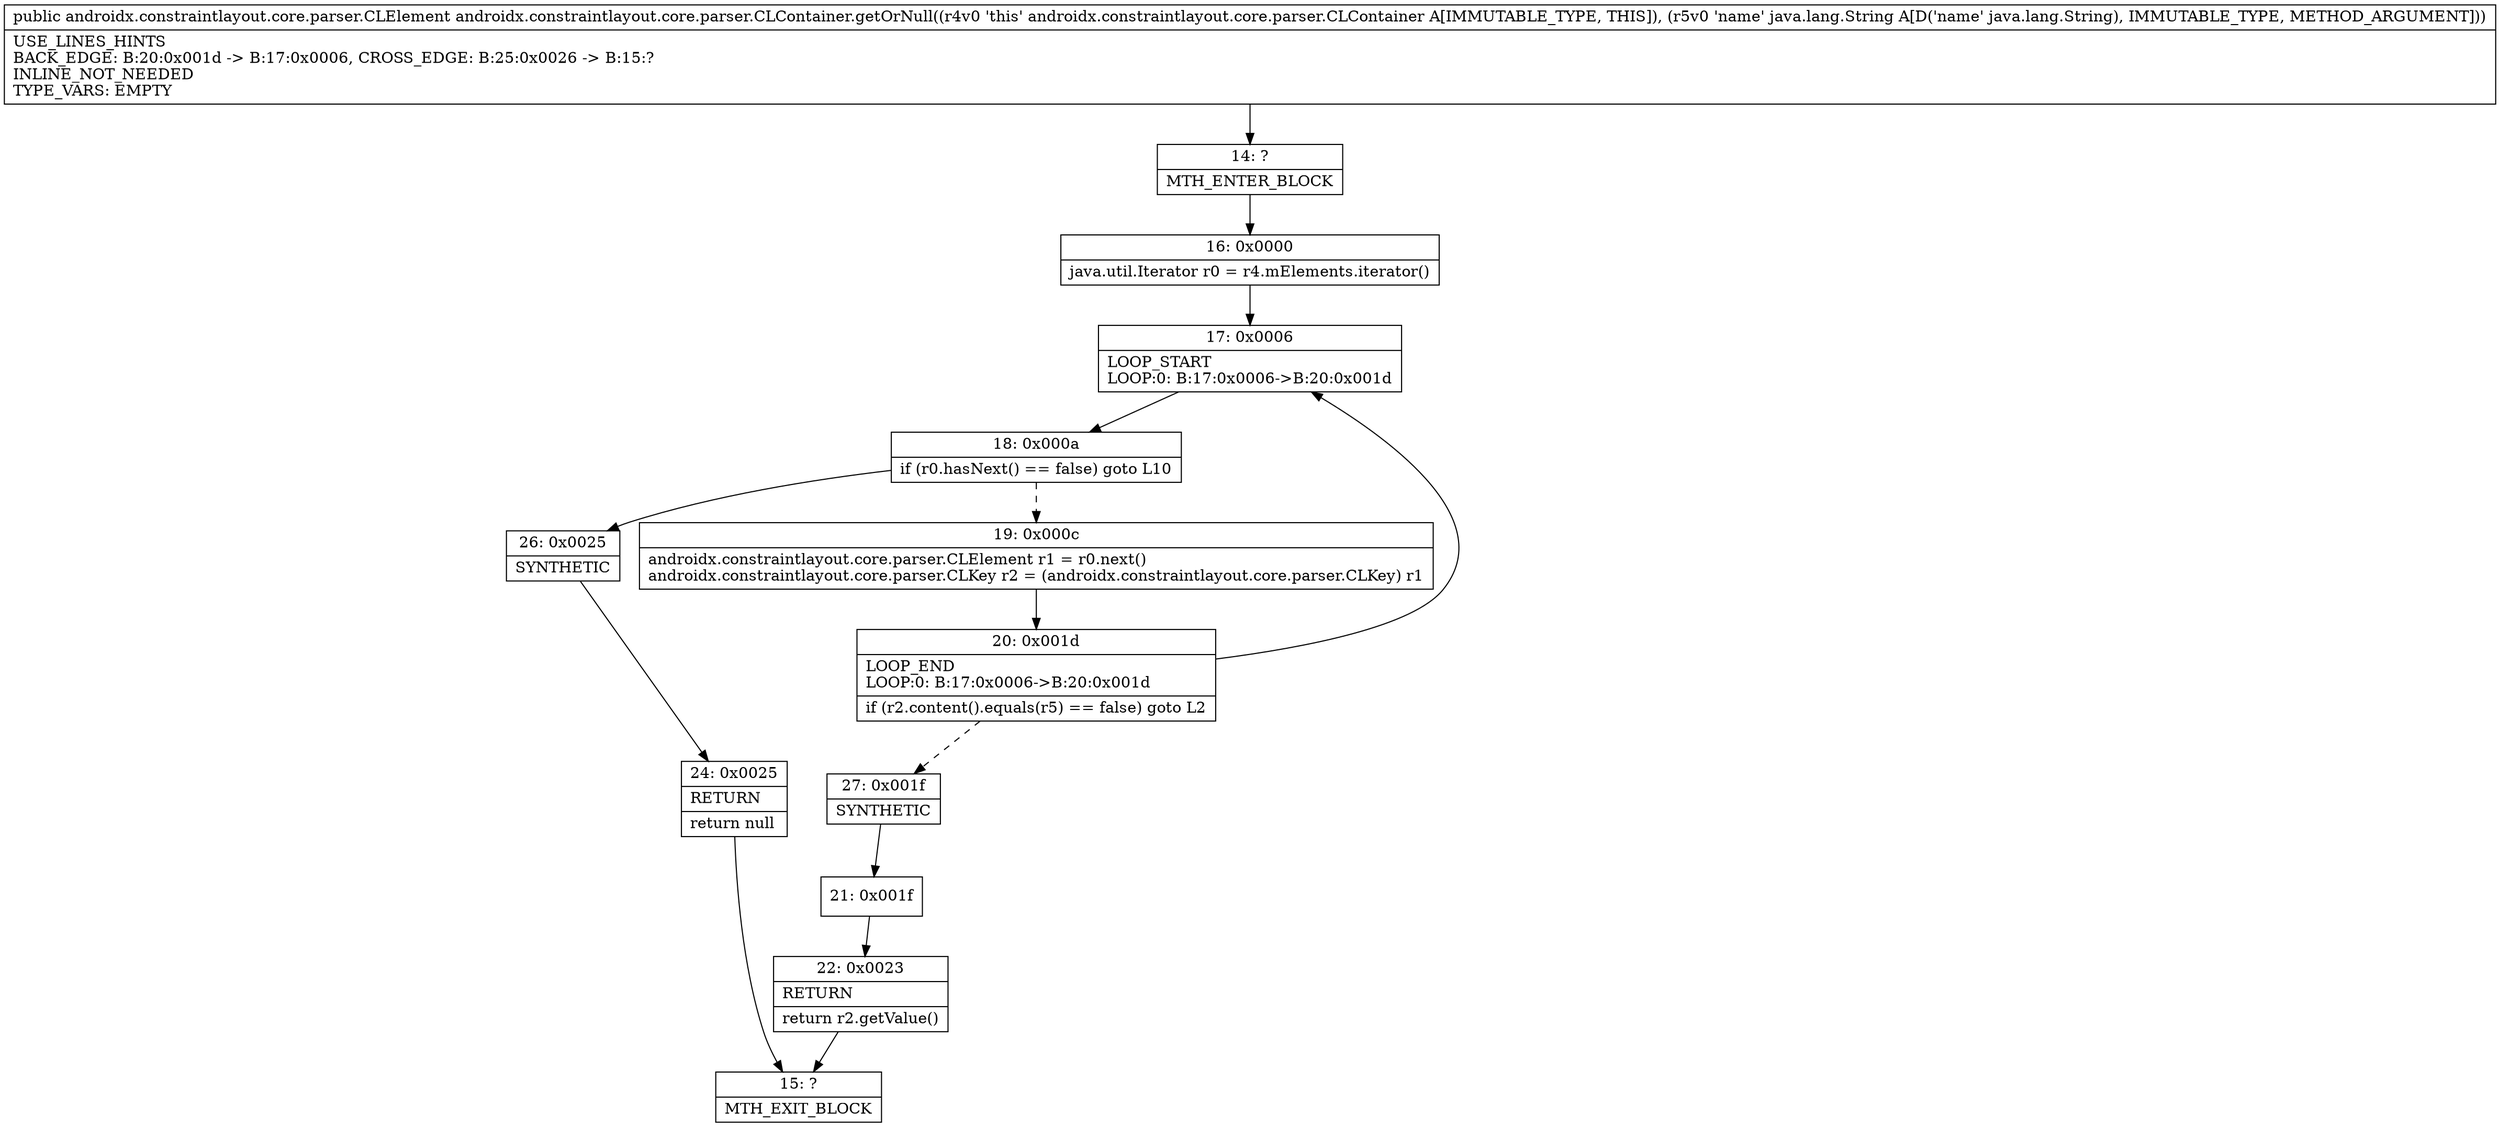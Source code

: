 digraph "CFG forandroidx.constraintlayout.core.parser.CLContainer.getOrNull(Ljava\/lang\/String;)Landroidx\/constraintlayout\/core\/parser\/CLElement;" {
Node_14 [shape=record,label="{14\:\ ?|MTH_ENTER_BLOCK\l}"];
Node_16 [shape=record,label="{16\:\ 0x0000|java.util.Iterator r0 = r4.mElements.iterator()\l}"];
Node_17 [shape=record,label="{17\:\ 0x0006|LOOP_START\lLOOP:0: B:17:0x0006\-\>B:20:0x001d\l}"];
Node_18 [shape=record,label="{18\:\ 0x000a|if (r0.hasNext() == false) goto L10\l}"];
Node_19 [shape=record,label="{19\:\ 0x000c|androidx.constraintlayout.core.parser.CLElement r1 = r0.next()\landroidx.constraintlayout.core.parser.CLKey r2 = (androidx.constraintlayout.core.parser.CLKey) r1\l}"];
Node_20 [shape=record,label="{20\:\ 0x001d|LOOP_END\lLOOP:0: B:17:0x0006\-\>B:20:0x001d\l|if (r2.content().equals(r5) == false) goto L2\l}"];
Node_27 [shape=record,label="{27\:\ 0x001f|SYNTHETIC\l}"];
Node_21 [shape=record,label="{21\:\ 0x001f}"];
Node_22 [shape=record,label="{22\:\ 0x0023|RETURN\l|return r2.getValue()\l}"];
Node_15 [shape=record,label="{15\:\ ?|MTH_EXIT_BLOCK\l}"];
Node_26 [shape=record,label="{26\:\ 0x0025|SYNTHETIC\l}"];
Node_24 [shape=record,label="{24\:\ 0x0025|RETURN\l|return null\l}"];
MethodNode[shape=record,label="{public androidx.constraintlayout.core.parser.CLElement androidx.constraintlayout.core.parser.CLContainer.getOrNull((r4v0 'this' androidx.constraintlayout.core.parser.CLContainer A[IMMUTABLE_TYPE, THIS]), (r5v0 'name' java.lang.String A[D('name' java.lang.String), IMMUTABLE_TYPE, METHOD_ARGUMENT]))  | USE_LINES_HINTS\lBACK_EDGE: B:20:0x001d \-\> B:17:0x0006, CROSS_EDGE: B:25:0x0026 \-\> B:15:?\lINLINE_NOT_NEEDED\lTYPE_VARS: EMPTY\l}"];
MethodNode -> Node_14;Node_14 -> Node_16;
Node_16 -> Node_17;
Node_17 -> Node_18;
Node_18 -> Node_19[style=dashed];
Node_18 -> Node_26;
Node_19 -> Node_20;
Node_20 -> Node_17;
Node_20 -> Node_27[style=dashed];
Node_27 -> Node_21;
Node_21 -> Node_22;
Node_22 -> Node_15;
Node_26 -> Node_24;
Node_24 -> Node_15;
}

